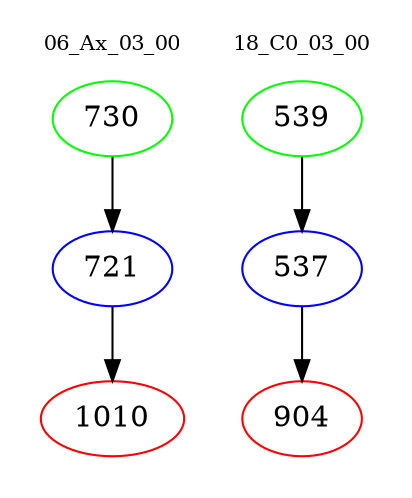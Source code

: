 digraph{
subgraph cluster_0 {
color = white
label = "06_Ax_03_00";
fontsize=10;
T0_730 [label="730", color="green"]
T0_730 -> T0_721 [color="black"]
T0_721 [label="721", color="blue"]
T0_721 -> T0_1010 [color="black"]
T0_1010 [label="1010", color="red"]
}
subgraph cluster_1 {
color = white
label = "18_C0_03_00";
fontsize=10;
T1_539 [label="539", color="green"]
T1_539 -> T1_537 [color="black"]
T1_537 [label="537", color="blue"]
T1_537 -> T1_904 [color="black"]
T1_904 [label="904", color="red"]
}
}
